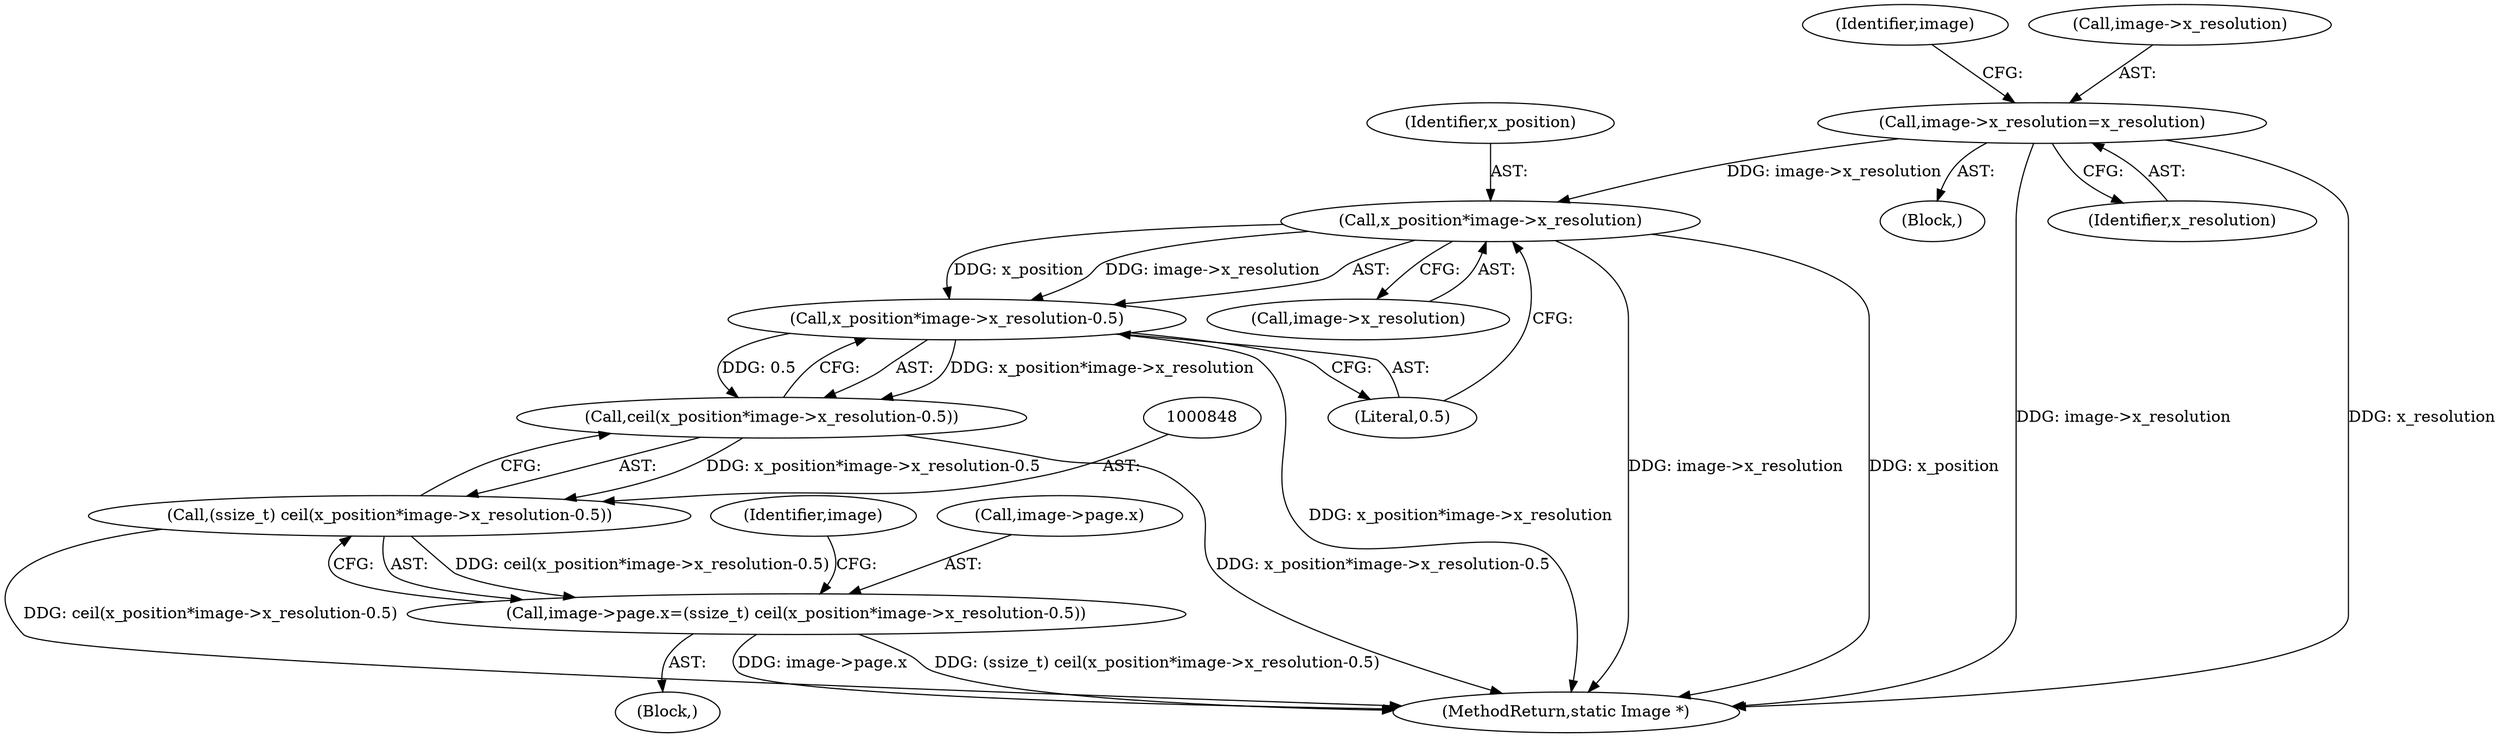 digraph "0_ImageMagick_2bb6941a2d557f26a2f2049ade466e118eeaab91@pointer" {
"1000787" [label="(Call,image->x_resolution=x_resolution)"];
"1000851" [label="(Call,x_position*image->x_resolution)"];
"1000850" [label="(Call,x_position*image->x_resolution-0.5)"];
"1000849" [label="(Call,ceil(x_position*image->x_resolution-0.5))"];
"1000847" [label="(Call,(ssize_t) ceil(x_position*image->x_resolution-0.5))"];
"1000841" [label="(Call,image->page.x=(ssize_t) ceil(x_position*image->x_resolution-0.5))"];
"1000794" [label="(Identifier,image)"];
"1000788" [label="(Call,image->x_resolution)"];
"1000852" [label="(Identifier,x_position)"];
"1000856" [label="(Literal,0.5)"];
"1000860" [label="(Identifier,image)"];
"1003406" [label="(MethodReturn,static Image *)"];
"1000840" [label="(Block,)"];
"1000842" [label="(Call,image->page.x)"];
"1000787" [label="(Call,image->x_resolution=x_resolution)"];
"1000850" [label="(Call,x_position*image->x_resolution-0.5)"];
"1000849" [label="(Call,ceil(x_position*image->x_resolution-0.5))"];
"1000847" [label="(Call,(ssize_t) ceil(x_position*image->x_resolution-0.5))"];
"1000853" [label="(Call,image->x_resolution)"];
"1000841" [label="(Call,image->page.x=(ssize_t) ceil(x_position*image->x_resolution-0.5))"];
"1000786" [label="(Block,)"];
"1000791" [label="(Identifier,x_resolution)"];
"1000851" [label="(Call,x_position*image->x_resolution)"];
"1000787" -> "1000786"  [label="AST: "];
"1000787" -> "1000791"  [label="CFG: "];
"1000788" -> "1000787"  [label="AST: "];
"1000791" -> "1000787"  [label="AST: "];
"1000794" -> "1000787"  [label="CFG: "];
"1000787" -> "1003406"  [label="DDG: x_resolution"];
"1000787" -> "1003406"  [label="DDG: image->x_resolution"];
"1000787" -> "1000851"  [label="DDG: image->x_resolution"];
"1000851" -> "1000850"  [label="AST: "];
"1000851" -> "1000853"  [label="CFG: "];
"1000852" -> "1000851"  [label="AST: "];
"1000853" -> "1000851"  [label="AST: "];
"1000856" -> "1000851"  [label="CFG: "];
"1000851" -> "1003406"  [label="DDG: image->x_resolution"];
"1000851" -> "1003406"  [label="DDG: x_position"];
"1000851" -> "1000850"  [label="DDG: x_position"];
"1000851" -> "1000850"  [label="DDG: image->x_resolution"];
"1000850" -> "1000849"  [label="AST: "];
"1000850" -> "1000856"  [label="CFG: "];
"1000856" -> "1000850"  [label="AST: "];
"1000849" -> "1000850"  [label="CFG: "];
"1000850" -> "1003406"  [label="DDG: x_position*image->x_resolution"];
"1000850" -> "1000849"  [label="DDG: x_position*image->x_resolution"];
"1000850" -> "1000849"  [label="DDG: 0.5"];
"1000849" -> "1000847"  [label="AST: "];
"1000847" -> "1000849"  [label="CFG: "];
"1000849" -> "1003406"  [label="DDG: x_position*image->x_resolution-0.5"];
"1000849" -> "1000847"  [label="DDG: x_position*image->x_resolution-0.5"];
"1000847" -> "1000841"  [label="AST: "];
"1000848" -> "1000847"  [label="AST: "];
"1000841" -> "1000847"  [label="CFG: "];
"1000847" -> "1003406"  [label="DDG: ceil(x_position*image->x_resolution-0.5)"];
"1000847" -> "1000841"  [label="DDG: ceil(x_position*image->x_resolution-0.5)"];
"1000841" -> "1000840"  [label="AST: "];
"1000842" -> "1000841"  [label="AST: "];
"1000860" -> "1000841"  [label="CFG: "];
"1000841" -> "1003406"  [label="DDG: image->page.x"];
"1000841" -> "1003406"  [label="DDG: (ssize_t) ceil(x_position*image->x_resolution-0.5)"];
}
